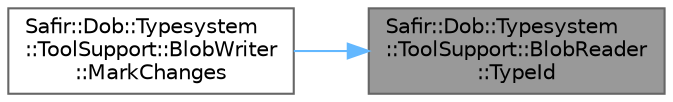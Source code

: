 digraph "Safir::Dob::Typesystem::ToolSupport::BlobReader::TypeId"
{
 // LATEX_PDF_SIZE
  bgcolor="transparent";
  edge [fontname=Helvetica,fontsize=10,labelfontname=Helvetica,labelfontsize=10];
  node [fontname=Helvetica,fontsize=10,shape=box,height=0.2,width=0.4];
  rankdir="RL";
  Node1 [label="Safir::Dob::Typesystem\l::ToolSupport::BlobReader\l::TypeId",height=0.2,width=0.4,color="gray40", fillcolor="grey60", style="filled", fontcolor="black",tooltip="Get the type id of the blob."];
  Node1 -> Node2 [dir="back",color="steelblue1",style="solid"];
  Node2 [label="Safir::Dob::Typesystem\l::ToolSupport::BlobWriter\l::MarkChanges",height=0.2,width=0.4,color="grey40", fillcolor="white", style="filled",URL="$a01563.html#a0fab0b48dddbaa344fe4ee6d1d1bb152",tooltip="MarkChanges - Set change flag for all members that differs between this blob and the reader blob."];
}
